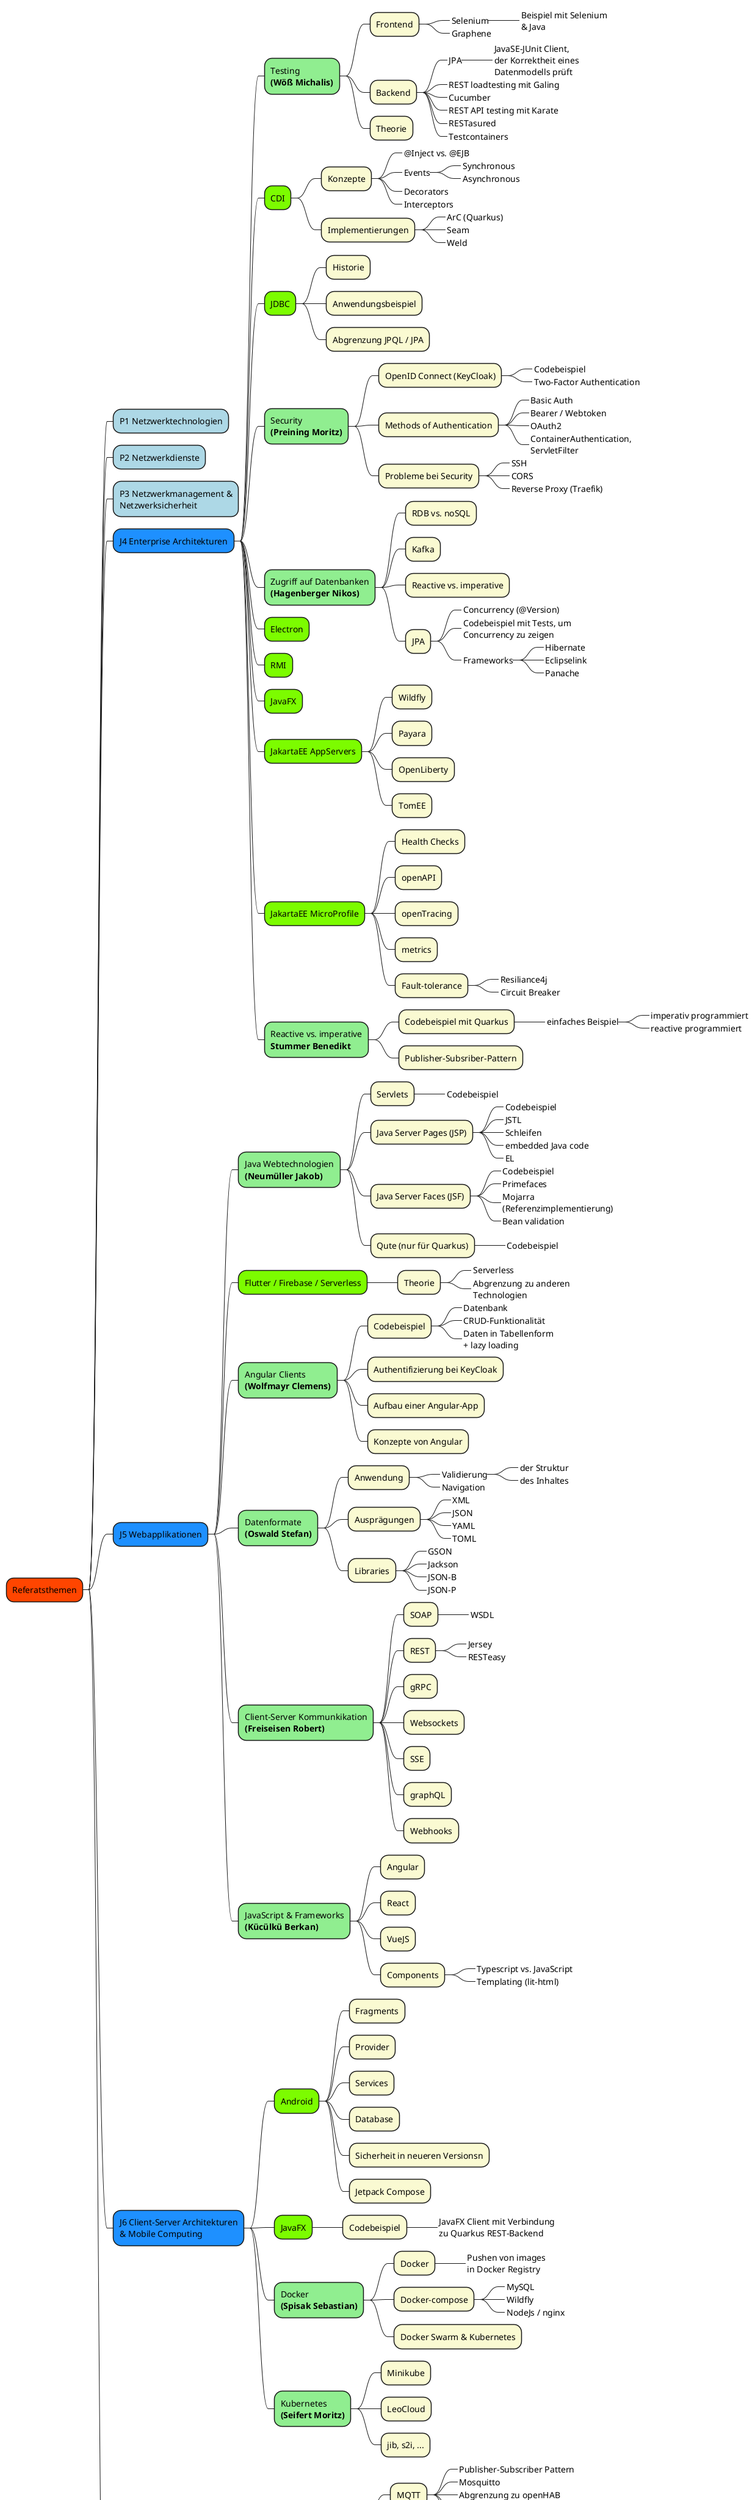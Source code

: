 @startmindmap

*[#OrangeRed] Referatsthemen



**[#LightBlue] P1 Netzwerktechnologien


**[#LightBlue] P2 Netzwerkdienste


**[#LightBlue]:P3 Netzwerkmanagement &
Netzwerksicherheit;


**[#DodgerBlue] J4 Enterprise Architekturen

***[#LightGreen]:Testing
<b>(Wöß Michalis)</b>;
****[#LightGoldenRodYellow] Frontend
*****_ Selenium
******_:Beispiel mit Selenium
& Java;
*****_ Graphene
****[#LightGoldenRodYellow] Backend
*****_ JPA
******_:JavaSE-JUnit Client,
der Korrektheit eines
Datenmodells prüft;
*****_ REST loadtesting mit Galing
*****_ Cucumber
*****_ REST API testing mit Karate
*****_ RESTasured
*****_ Testcontainers
****[#LightGoldenRodYellow] Theorie

***[#LawnGreen] CDI
****[#LightGoldenRodYellow] Konzepte
*****_ @Inject vs. @EJB
*****_ Events
******_ Synchronous
******_ Asynchronous
*****_ Decorators
*****_ Interceptors
****[#LightGoldenRodYellow] Implementierungen
*****_ ArC (Quarkus)
*****_ Seam
*****_ Weld

***[#LawnGreen] JDBC
****[#LightGoldenRodYellow] Historie
****[#LightGoldenRodYellow] Anwendungsbeispiel
****[#LightGoldenRodYellow] Abgrenzung JPQL / JPA

***[#LightGreen]:Security
<b>(Preining Moritz)</b>;
****[#LightGoldenRodYellow] OpenID Connect (KeyCloak)
*****_ Codebeispiel
*****_ Two-Factor Authentication
****[#LightGoldenRodYellow] Methods of Authentication
*****_ Basic Auth
*****_ Bearer / Webtoken
*****_ OAuth2
*****_:ContainerAuthentication,
ServletFilter;
****[#LightGoldenRodYellow] Probleme bei Security
*****_ SSH
*****_ CORS
*****_ Reverse Proxy (Traefik)

***[#LightGreen]:Zugriff auf Datenbanken
<b>(Hagenberger Nikos)</b>;
****[#LightGoldenRodYellow] RDB vs. noSQL
****[#LightGoldenRodYellow] Kafka
****[#LightGoldenRodYellow] Reactive vs. imperative
****[#LightGoldenRodYellow] JPA
*****_ Concurrency (@Version)
*****_:Codebeispiel mit Tests, um
Concurrency zu zeigen;
*****_ Frameworks
******_ Hibernate
******_ Eclipselink
******_ Panache

***[#LawnGreen] Electron

***[#LawnGreen] RMI

***[#LawnGreen] JavaFX

***[#LawnGreen] JakartaEE AppServers
****[#LightGoldenRodYellow] Wildfly
****[#LightGoldenRodYellow] Payara
****[#LightGoldenRodYellow] OpenLiberty
****[#LightGoldenRodYellow] TomEE

***[#LawnGreen] JakartaEE MicroProfile
****[#LightGoldenRodYellow] Health Checks
****[#LightGoldenRodYellow] openAPI
****[#LightGoldenRodYellow] openTracing
****[#LightGoldenRodYellow] metrics
****[#LightGoldenRodYellow] Fault-tolerance
*****_ Resiliance4j
*****_ Circuit Breaker

***[#LightGreen]:Reactive vs. imperative
<b>Stummer Benedikt</b>;
****[#LightGoldenRodYellow] Codebeispiel mit Quarkus
*****_ einfaches Beispiel
******_ imperativ programmiert
******_ reactive programmiert
****[#LightGoldenRodYellow] Publisher-Subsriber-Pattern


**[#DodgerBlue] J5 Webapplikationen

***[#LightGreen]:Java Webtechnologien
<b>(Neumüller Jakob)</b>;
****[#LightGoldenRodYellow] Servlets
*****_ Codebeispiel
****[#LightGoldenRodYellow] Java Server Pages (JSP)
*****_ Codebeispiel
*****_ JSTL
*****_ Schleifen
*****_ embedded Java code
*****_ EL
****[#LightGoldenRodYellow] Java Server Faces (JSF)
*****_ Codebeispiel
*****_ Primefaces
*****_:Mojarra
(Referenzimplementierung);
*****_ Bean validation
****[#LightGoldenRodYellow] Qute (nur für Quarkus)
*****_ Codebeispiel

***[#LawnGreen] Flutter / Firebase / Serverless
****[#LightGoldenRodYellow] Theorie
*****_ Serverless
*****_:Abgrenzung zu anderen
Technologien;

***[#LightGreen]:Angular Clients
<b>(Wolfmayr Clemens)</b>;
****[#LightGoldenRodYellow] Codebeispiel
*****_ Datenbank
*****_ CRUD-Funktionalität
*****_:Daten in Tabellenform
+ lazy loading;
****[#LightGoldenRodYellow] Authentifizierung bei KeyCloak
****[#LightGoldenRodYellow] Aufbau einer Angular-App
****[#LightGoldenRodYellow] Konzepte von Angular

***[#LightGreen]:Datenformate
<b>(Oswald Stefan)</b>;
****[#LightGoldenRodYellow] Anwendung
*****_ Validierung
******_ der Struktur
******_ des Inhaltes
*****_ Navigation
****[#LightGoldenRodYellow] Ausprägungen
*****_ XML
*****_ JSON
*****_ YAML
*****_ TOML
****[#LightGoldenRodYellow] Libraries
*****_ GSON
*****_ Jackson
*****_ JSON-B
*****_ JSON-P

***[#LightGreen]:Client-Server Kommunkikation
<b>(Freiseisen Robert)</b>;
****[#LightGoldenRodYellow] SOAP
*****_ WSDL
****[#LightGoldenRodYellow] REST
*****_ Jersey
*****_ RESTeasy
****[#LightGoldenRodYellow] gRPC
****[#LightGoldenRodYellow] Websockets
****[#LightGoldenRodYellow] SSE
****[#LightGoldenRodYellow] graphQL
****[#LightGoldenRodYellow] Webhooks

***[#LightGreen]:JavaScript & Frameworks
<b>(Kücülkü Berkan)</b>;
****[#LightGoldenRodYellow] Angular
****[#LightGoldenRodYellow] React
****[#LightGoldenRodYellow] VueJS
****[#LightGoldenRodYellow] Components
*****_ Typescript vs. JavaScript
*****_ Templating (lit-html)


**[#DodgerBlue]:J6 Client-Server Architekturen
& Mobile Computing;

***[#LawnGreen] Android
****[#LightGoldenRodYellow] Fragments
****[#LightGoldenRodYellow] Provider
****[#LightGoldenRodYellow] Services
****[#LightGoldenRodYellow] Database
****[#LightGoldenRodYellow] Sicherheit in neueren Versionsn
****[#LightGoldenRodYellow] Jetpack Compose

***[#LawnGreen] JavaFX
****[#LightGoldenRodYellow] Codebeispiel
*****_:JavaFX Client mit Verbindung
zu Quarkus REST-Backend;

***[#LightGreen]:Docker
<b>(Spisak Sebastian)</b>;
****[#LightGoldenRodYellow] Docker
*****_:Pushen von images
in Docker Registry;
****[#LightGoldenRodYellow] Docker-compose
*****_ MySQL
*****_ Wildfly
*****_ NodeJs / nginx
****[#LightGoldenRodYellow] Docker Swarm & Kubernetes

***[#LightGreen]:Kubernetes
<b>(Seifert Moritz)</b>;
****[#LightGoldenRodYellow] Minikube
****[#LightGoldenRodYellow] LeoCloud
****[#LightGoldenRodYellow] jib, s2i, ...


**[#DodgerBlue]:J7 Systemnahe &
hardwarenahe Programmierung;

***[#LightGreen]:Messaging
<b>Crnčević Imad</b>;
****[#LightGoldenRodYellow] MQTT
*****_ Publisher-Subscriber Pattern
*****_ Mosquitto
*****_ Abgrenzung zu openHAB
*****_ Simulation
*****_ use in a Quarkus App
****[#LightGoldenRodYellow] Kafka
****[#LightGoldenRodYellow] JMS

***[#LightGreen]:Environment variables
<b>(Füreder Philipp)</b>;
****[#LightGoldenRodYellow] Beispiele
*****_ JAVA_HOME
*****_ MVN_HOME
****[#LightGoldenRodYellow] Bedeutung in CI/CD
*****_ docker-compose
*****_ Java

***[#LawnGreen] ShellScripts
****[#LightGoldenRodYellow] Bedeutung in CI/CD
*****_ Deployment
*****_ docker-compose

***[#LawnGreen] AMQP
****[#LightGoldenRodYellow] RabbitMQ

***[#LawnGreen] openHAB
****[#LightGoldenRodYellow] Überblick
****[#LightGoldenRodYellow] Use-cases
****[#LightGoldenRodYellow] Abgrenzung zu MQTT

***[#LightGreen]:Raspberry
<b>(Detta Alessandro)</b>;
****[#LightGoldenRodYellow] openHAB

***[#LawnGreen] IoT
****[#LightGoldenRodYellow] Arduino IDE
****[#LightGoldenRodYellow] platformIO
*****_ Atom
****[#LightGoldenRodYellow] Sensoren
****[#LightGoldenRodYellow] Aktoren
****[#LightGoldenRodYellow] I2C
****[#LightGoldenRodYellow] ESP8266
****[#LightGoldenRodYellow] ESP32

***[#LawnGreen] ChatBots
****[#LightGoldenRodYellow] lauffähiges Codebeispiel

@endmindmap